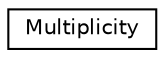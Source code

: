 digraph "Graphical Class Hierarchy"
{
 // LATEX_PDF_SIZE
  edge [fontname="Helvetica",fontsize="10",labelfontname="Helvetica",labelfontsize="10"];
  node [fontname="Helvetica",fontsize="10",shape=record];
  rankdir="LR";
  Node0 [label="Multiplicity",height=0.2,width=0.4,color="black", fillcolor="white", style="filled",URL="$class_multiplicity.html",tooltip=" "];
}
